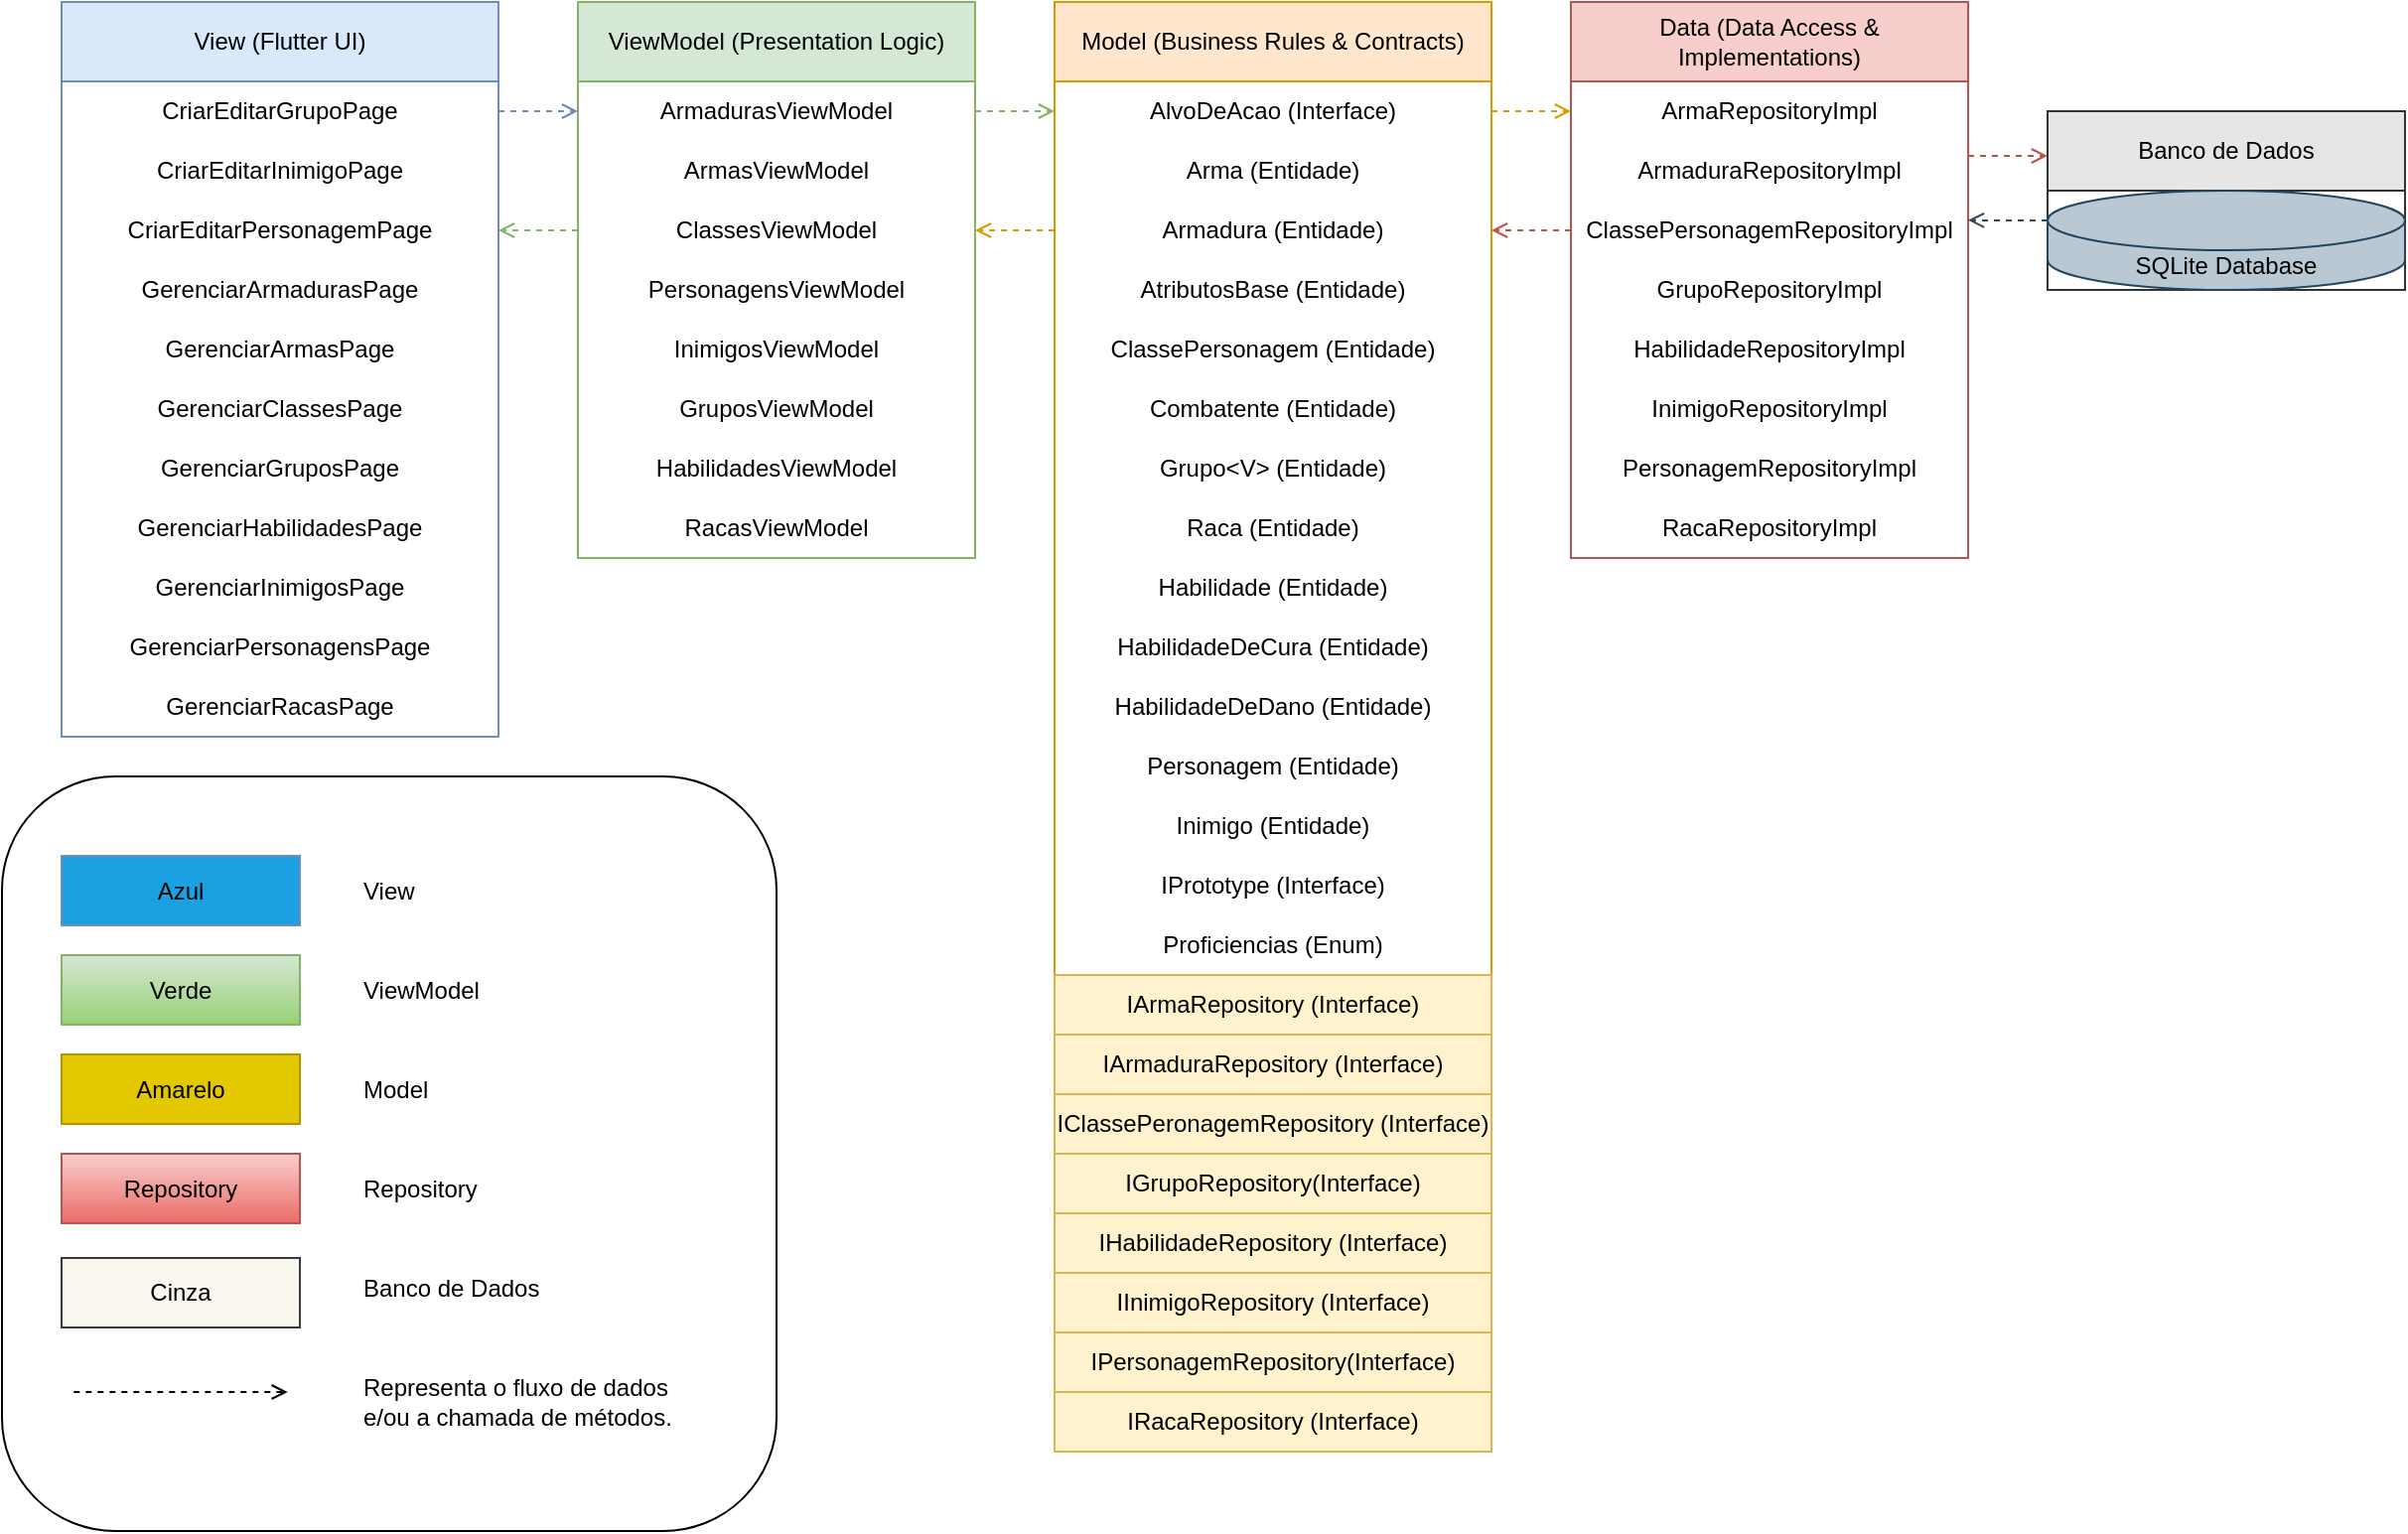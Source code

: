 <mxfile version="27.2.0">
  <diagram name="Página-1" id="TL2L0ZVeVATaMAPj5uSl">
    <mxGraphModel grid="1" page="1" gridSize="10" guides="1" tooltips="1" connect="1" arrows="1" fold="1" pageScale="1" pageWidth="827" pageHeight="1169" math="0" shadow="0">
      <root>
        <mxCell id="0" />
        <mxCell id="1" parent="0" />
        <mxCell id="Pw8NJMdovxOIxEW2wpDv-68" value="View (Flutter UI)" style="swimlane;fontStyle=0;childLayout=stackLayout;horizontal=1;startSize=40;horizontalStack=0;resizeParent=1;resizeParentMax=0;resizeLast=0;collapsible=1;marginBottom=0;whiteSpace=wrap;html=1;rounded=0;shadow=0;fillColor=#dae8fc;strokeColor=light-dark(#6c8ebf, #282828);swimlaneFillColor=default;" vertex="1" parent="1">
          <mxGeometry x="160" y="120" width="220" height="370" as="geometry" />
        </mxCell>
        <mxCell id="Pw8NJMdovxOIxEW2wpDv-69" value="CriarEditarGrupoPage" style="text;strokeColor=none;fillColor=none;align=center;verticalAlign=middle;spacingLeft=4;spacingRight=4;overflow=hidden;points=[[0,0.5],[1,0.5]];portConstraint=eastwest;rotatable=0;whiteSpace=wrap;html=1;" vertex="1" parent="Pw8NJMdovxOIxEW2wpDv-68">
          <mxGeometry y="40" width="220" height="30" as="geometry" />
        </mxCell>
        <mxCell id="Pw8NJMdovxOIxEW2wpDv-130" value="CriarEditarInimigoPage" style="text;strokeColor=none;fillColor=none;align=center;verticalAlign=middle;spacingLeft=4;spacingRight=4;overflow=hidden;points=[[0,0.5],[1,0.5]];portConstraint=eastwest;rotatable=0;whiteSpace=wrap;html=1;" vertex="1" parent="Pw8NJMdovxOIxEW2wpDv-68">
          <mxGeometry y="70" width="220" height="30" as="geometry" />
        </mxCell>
        <mxCell id="Pw8NJMdovxOIxEW2wpDv-132" value="CriarEditarPersonagemPage" style="text;strokeColor=none;fillColor=none;align=center;verticalAlign=middle;spacingLeft=4;spacingRight=4;overflow=hidden;points=[[0,0.5],[1,0.5]];portConstraint=eastwest;rotatable=0;whiteSpace=wrap;html=1;" vertex="1" parent="Pw8NJMdovxOIxEW2wpDv-68">
          <mxGeometry y="100" width="220" height="30" as="geometry" />
        </mxCell>
        <mxCell id="Pw8NJMdovxOIxEW2wpDv-131" value="GerenciarArmadurasPage" style="text;strokeColor=none;fillColor=none;align=center;verticalAlign=middle;spacingLeft=4;spacingRight=4;overflow=hidden;points=[[0,0.5],[1,0.5]];portConstraint=eastwest;rotatable=0;whiteSpace=wrap;html=1;" vertex="1" parent="Pw8NJMdovxOIxEW2wpDv-68">
          <mxGeometry y="130" width="220" height="30" as="geometry" />
        </mxCell>
        <mxCell id="Pw8NJMdovxOIxEW2wpDv-133" value="GerenciarArmasPage" style="text;strokeColor=none;fillColor=none;align=center;verticalAlign=middle;spacingLeft=4;spacingRight=4;overflow=hidden;points=[[0,0.5],[1,0.5]];portConstraint=eastwest;rotatable=0;whiteSpace=wrap;html=1;" vertex="1" parent="Pw8NJMdovxOIxEW2wpDv-68">
          <mxGeometry y="160" width="220" height="30" as="geometry" />
        </mxCell>
        <mxCell id="Pw8NJMdovxOIxEW2wpDv-134" value="GerenciarClassesPage" style="text;strokeColor=none;fillColor=none;align=center;verticalAlign=middle;spacingLeft=4;spacingRight=4;overflow=hidden;points=[[0,0.5],[1,0.5]];portConstraint=eastwest;rotatable=0;whiteSpace=wrap;html=1;" vertex="1" parent="Pw8NJMdovxOIxEW2wpDv-68">
          <mxGeometry y="190" width="220" height="30" as="geometry" />
        </mxCell>
        <mxCell id="Pw8NJMdovxOIxEW2wpDv-135" value="GerenciarGruposPage" style="text;strokeColor=none;fillColor=none;align=center;verticalAlign=middle;spacingLeft=4;spacingRight=4;overflow=hidden;points=[[0,0.5],[1,0.5]];portConstraint=eastwest;rotatable=0;whiteSpace=wrap;html=1;" vertex="1" parent="Pw8NJMdovxOIxEW2wpDv-68">
          <mxGeometry y="220" width="220" height="30" as="geometry" />
        </mxCell>
        <mxCell id="Pw8NJMdovxOIxEW2wpDv-70" value="GerenciarHabilidadesPage" style="text;strokeColor=none;fillColor=none;align=center;verticalAlign=middle;spacingLeft=4;spacingRight=4;overflow=hidden;points=[[0,0.5],[1,0.5]];portConstraint=eastwest;rotatable=0;whiteSpace=wrap;html=1;" vertex="1" parent="Pw8NJMdovxOIxEW2wpDv-68">
          <mxGeometry y="250" width="220" height="30" as="geometry" />
        </mxCell>
        <mxCell id="Pw8NJMdovxOIxEW2wpDv-71" value="GerenciarInimigosPage" style="text;strokeColor=none;fillColor=none;align=center;verticalAlign=middle;spacingLeft=4;spacingRight=4;overflow=hidden;points=[[0,0.5],[1,0.5]];portConstraint=eastwest;rotatable=0;whiteSpace=wrap;html=1;" vertex="1" parent="Pw8NJMdovxOIxEW2wpDv-68">
          <mxGeometry y="280" width="220" height="30" as="geometry" />
        </mxCell>
        <mxCell id="Pw8NJMdovxOIxEW2wpDv-72" value="GerenciarPersonagensPage" style="text;html=1;align=center;verticalAlign=middle;whiteSpace=wrap;rounded=0;" vertex="1" parent="Pw8NJMdovxOIxEW2wpDv-68">
          <mxGeometry y="310" width="220" height="30" as="geometry" />
        </mxCell>
        <mxCell id="Pw8NJMdovxOIxEW2wpDv-136" value="GerenciarRacasPage" style="text;strokeColor=none;fillColor=none;align=center;verticalAlign=middle;spacingLeft=4;spacingRight=4;overflow=hidden;points=[[0,0.5],[1,0.5]];portConstraint=eastwest;rotatable=0;whiteSpace=wrap;html=1;" vertex="1" parent="Pw8NJMdovxOIxEW2wpDv-68">
          <mxGeometry y="340" width="220" height="30" as="geometry" />
        </mxCell>
        <mxCell id="Pw8NJMdovxOIxEW2wpDv-73" value="ViewModel (Presentation Logic)" style="swimlane;fontStyle=0;childLayout=stackLayout;horizontal=1;startSize=40;horizontalStack=0;resizeParent=1;resizeParentMax=0;resizeLast=0;collapsible=1;marginBottom=0;whiteSpace=wrap;html=1;rounded=0;shadow=0;fillColor=#d5e8d4;strokeColor=#82b366;" vertex="1" parent="1">
          <mxGeometry x="420" y="120" width="200" height="280" as="geometry" />
        </mxCell>
        <mxCell id="Pw8NJMdovxOIxEW2wpDv-74" value="ArmadurasViewModel" style="text;strokeColor=none;fillColor=none;align=center;verticalAlign=middle;spacingLeft=4;spacingRight=4;overflow=hidden;points=[[0,0.5],[1,0.5]];portConstraint=eastwest;rotatable=0;whiteSpace=wrap;html=1;" vertex="1" parent="Pw8NJMdovxOIxEW2wpDv-73">
          <mxGeometry y="40" width="200" height="30" as="geometry" />
        </mxCell>
        <mxCell id="Pw8NJMdovxOIxEW2wpDv-75" value="ArmasViewModel" style="text;strokeColor=none;fillColor=none;align=center;verticalAlign=middle;spacingLeft=4;spacingRight=4;overflow=hidden;points=[[0,0.5],[1,0.5]];portConstraint=eastwest;rotatable=0;whiteSpace=wrap;html=1;" vertex="1" parent="Pw8NJMdovxOIxEW2wpDv-73">
          <mxGeometry y="70" width="200" height="30" as="geometry" />
        </mxCell>
        <mxCell id="Pw8NJMdovxOIxEW2wpDv-76" value="ClassesViewModel" style="text;strokeColor=none;fillColor=none;align=center;verticalAlign=middle;spacingLeft=4;spacingRight=4;overflow=hidden;points=[[0,0.5],[1,0.5]];portConstraint=eastwest;rotatable=0;whiteSpace=wrap;html=1;" vertex="1" parent="Pw8NJMdovxOIxEW2wpDv-73">
          <mxGeometry y="100" width="200" height="30" as="geometry" />
        </mxCell>
        <mxCell id="Pw8NJMdovxOIxEW2wpDv-109" value="PersonagensViewModel" style="text;html=1;align=center;verticalAlign=middle;whiteSpace=wrap;rounded=0;" vertex="1" parent="Pw8NJMdovxOIxEW2wpDv-73">
          <mxGeometry y="130" width="200" height="30" as="geometry" />
        </mxCell>
        <mxCell id="Pw8NJMdovxOIxEW2wpDv-110" value="InimigosViewModel" style="text;strokeColor=none;fillColor=none;align=center;verticalAlign=middle;spacingLeft=4;spacingRight=4;overflow=hidden;points=[[0,0.5],[1,0.5]];portConstraint=eastwest;rotatable=0;whiteSpace=wrap;html=1;" vertex="1" parent="Pw8NJMdovxOIxEW2wpDv-73">
          <mxGeometry y="160" width="200" height="30" as="geometry" />
        </mxCell>
        <mxCell id="Pw8NJMdovxOIxEW2wpDv-112" value="GruposViewModel" style="text;strokeColor=none;fillColor=none;align=center;verticalAlign=middle;spacingLeft=4;spacingRight=4;overflow=hidden;points=[[0,0.5],[1,0.5]];portConstraint=eastwest;rotatable=0;whiteSpace=wrap;html=1;" vertex="1" parent="Pw8NJMdovxOIxEW2wpDv-73">
          <mxGeometry y="190" width="200" height="30" as="geometry" />
        </mxCell>
        <mxCell id="Pw8NJMdovxOIxEW2wpDv-111" value="HabilidadesViewModel" style="text;strokeColor=none;fillColor=none;align=center;verticalAlign=middle;spacingLeft=4;spacingRight=4;overflow=hidden;points=[[0,0.5],[1,0.5]];portConstraint=eastwest;rotatable=0;whiteSpace=wrap;html=1;" vertex="1" parent="Pw8NJMdovxOIxEW2wpDv-73">
          <mxGeometry y="220" width="200" height="30" as="geometry" />
        </mxCell>
        <mxCell id="Pw8NJMdovxOIxEW2wpDv-77" value="RacasViewModel" style="text;html=1;align=center;verticalAlign=middle;whiteSpace=wrap;rounded=0;" vertex="1" parent="Pw8NJMdovxOIxEW2wpDv-73">
          <mxGeometry y="250" width="200" height="30" as="geometry" />
        </mxCell>
        <mxCell id="Pw8NJMdovxOIxEW2wpDv-78" value="Model (Business Rules &amp;amp; Contracts)" style="swimlane;fontStyle=0;childLayout=stackLayout;horizontal=1;startSize=40;horizontalStack=0;resizeParent=1;resizeParentMax=0;resizeLast=0;collapsible=1;marginBottom=0;whiteSpace=wrap;html=1;rounded=0;shadow=0;fillColor=#ffe6cc;strokeColor=#d79b00;" vertex="1" parent="1">
          <mxGeometry x="660" y="120" width="220" height="730" as="geometry" />
        </mxCell>
        <mxCell id="Pw8NJMdovxOIxEW2wpDv-79" value="AlvoDeAcao (Interface)" style="text;strokeColor=none;fillColor=none;align=center;verticalAlign=middle;spacingLeft=4;spacingRight=4;overflow=hidden;points=[[0,0.5],[1,0.5]];portConstraint=eastwest;rotatable=0;whiteSpace=wrap;html=1;" vertex="1" parent="Pw8NJMdovxOIxEW2wpDv-78">
          <mxGeometry y="40" width="220" height="30" as="geometry" />
        </mxCell>
        <mxCell id="Pw8NJMdovxOIxEW2wpDv-80" value="Arma (Entidade)" style="text;strokeColor=none;fillColor=none;align=center;verticalAlign=middle;spacingLeft=4;spacingRight=4;overflow=hidden;points=[[0,0.5],[1,0.5]];portConstraint=eastwest;rotatable=0;whiteSpace=wrap;html=1;" vertex="1" parent="Pw8NJMdovxOIxEW2wpDv-78">
          <mxGeometry y="70" width="220" height="30" as="geometry" />
        </mxCell>
        <mxCell id="Pw8NJMdovxOIxEW2wpDv-81" value="Armadura (Entidade)" style="text;strokeColor=none;fillColor=none;align=center;verticalAlign=middle;spacingLeft=4;spacingRight=4;overflow=hidden;points=[[0,0.5],[1,0.5]];portConstraint=eastwest;rotatable=0;whiteSpace=wrap;html=1;" vertex="1" parent="Pw8NJMdovxOIxEW2wpDv-78">
          <mxGeometry y="100" width="220" height="30" as="geometry" />
        </mxCell>
        <mxCell id="Pw8NJMdovxOIxEW2wpDv-82" value="AtributosBase (Entidade)" style="text;html=1;align=center;verticalAlign=middle;whiteSpace=wrap;rounded=0;" vertex="1" parent="Pw8NJMdovxOIxEW2wpDv-78">
          <mxGeometry y="130" width="220" height="30" as="geometry" />
        </mxCell>
        <mxCell id="Pw8NJMdovxOIxEW2wpDv-83" value="ClassePersonagem (Entidade)" style="text;html=1;align=center;verticalAlign=middle;whiteSpace=wrap;rounded=0;" vertex="1" parent="Pw8NJMdovxOIxEW2wpDv-78">
          <mxGeometry y="160" width="220" height="30" as="geometry" />
        </mxCell>
        <mxCell id="Pw8NJMdovxOIxEW2wpDv-84" value="Combatente (Entidade)" style="text;html=1;align=center;verticalAlign=middle;whiteSpace=wrap;rounded=0;" vertex="1" parent="Pw8NJMdovxOIxEW2wpDv-78">
          <mxGeometry y="190" width="220" height="30" as="geometry" />
        </mxCell>
        <mxCell id="Pw8NJMdovxOIxEW2wpDv-85" value="Grupo&amp;lt;V&amp;gt; (Entidade)" style="text;html=1;align=center;verticalAlign=middle;whiteSpace=wrap;rounded=0;" vertex="1" parent="Pw8NJMdovxOIxEW2wpDv-78">
          <mxGeometry y="220" width="220" height="30" as="geometry" />
        </mxCell>
        <mxCell id="Pw8NJMdovxOIxEW2wpDv-86" value="Raca (Entidade)" style="text;html=1;align=center;verticalAlign=middle;whiteSpace=wrap;rounded=0;" vertex="1" parent="Pw8NJMdovxOIxEW2wpDv-78">
          <mxGeometry y="250" width="220" height="30" as="geometry" />
        </mxCell>
        <mxCell id="Pw8NJMdovxOIxEW2wpDv-113" value="Habilidade (Entidade)" style="text;html=1;align=center;verticalAlign=middle;whiteSpace=wrap;rounded=0;" vertex="1" parent="Pw8NJMdovxOIxEW2wpDv-78">
          <mxGeometry y="280" width="220" height="30" as="geometry" />
        </mxCell>
        <mxCell id="Pw8NJMdovxOIxEW2wpDv-117" value="HabilidadeDeCura (Entidade)" style="text;html=1;align=center;verticalAlign=middle;whiteSpace=wrap;rounded=0;" vertex="1" parent="Pw8NJMdovxOIxEW2wpDv-78">
          <mxGeometry y="310" width="220" height="30" as="geometry" />
        </mxCell>
        <mxCell id="Pw8NJMdovxOIxEW2wpDv-116" value="HabilidadeDeDano (Entidade)" style="text;html=1;align=center;verticalAlign=middle;whiteSpace=wrap;rounded=0;" vertex="1" parent="Pw8NJMdovxOIxEW2wpDv-78">
          <mxGeometry y="340" width="220" height="30" as="geometry" />
        </mxCell>
        <mxCell id="Pw8NJMdovxOIxEW2wpDv-115" value="Personagem (Entidade)" style="text;html=1;align=center;verticalAlign=middle;whiteSpace=wrap;rounded=0;" vertex="1" parent="Pw8NJMdovxOIxEW2wpDv-78">
          <mxGeometry y="370" width="220" height="30" as="geometry" />
        </mxCell>
        <mxCell id="Pw8NJMdovxOIxEW2wpDv-87" value="Inimigo (Entidade)" style="text;html=1;align=center;verticalAlign=middle;whiteSpace=wrap;rounded=0;" vertex="1" parent="Pw8NJMdovxOIxEW2wpDv-78">
          <mxGeometry y="400" width="220" height="30" as="geometry" />
        </mxCell>
        <mxCell id="Pw8NJMdovxOIxEW2wpDv-118" value="IPrototype (Interface)" style="text;html=1;align=center;verticalAlign=middle;whiteSpace=wrap;rounded=0;" vertex="1" parent="Pw8NJMdovxOIxEW2wpDv-78">
          <mxGeometry y="430" width="220" height="30" as="geometry" />
        </mxCell>
        <mxCell id="Pw8NJMdovxOIxEW2wpDv-126" value="Proficiencias (Enum)" style="text;html=1;align=center;verticalAlign=middle;whiteSpace=wrap;rounded=0;" vertex="1" parent="Pw8NJMdovxOIxEW2wpDv-78">
          <mxGeometry y="460" width="220" height="30" as="geometry" />
        </mxCell>
        <mxCell id="Pw8NJMdovxOIxEW2wpDv-88" value="IArmaRepository (Interface)" style="text;html=1;align=center;verticalAlign=middle;whiteSpace=wrap;rounded=0;fillColor=#fff2cc;strokeColor=#d6b656;" vertex="1" parent="Pw8NJMdovxOIxEW2wpDv-78">
          <mxGeometry y="490" width="220" height="30" as="geometry" />
        </mxCell>
        <mxCell id="Pw8NJMdovxOIxEW2wpDv-120" value="IArmaduraRepository&amp;nbsp;(Interface)" style="text;html=1;align=center;verticalAlign=middle;whiteSpace=wrap;rounded=0;fillColor=#fff2cc;strokeColor=#d6b656;" vertex="1" parent="Pw8NJMdovxOIxEW2wpDv-78">
          <mxGeometry y="520" width="220" height="30" as="geometry" />
        </mxCell>
        <mxCell id="Pw8NJMdovxOIxEW2wpDv-122" value="IClassePeronagemRepository&amp;nbsp;(Interface)" style="text;html=1;align=center;verticalAlign=middle;whiteSpace=wrap;rounded=0;fillColor=#fff2cc;strokeColor=#d6b656;" vertex="1" parent="Pw8NJMdovxOIxEW2wpDv-78">
          <mxGeometry y="550" width="220" height="30" as="geometry" />
        </mxCell>
        <mxCell id="Pw8NJMdovxOIxEW2wpDv-123" value="IGrupoRepository(Interface)" style="text;html=1;align=center;verticalAlign=middle;whiteSpace=wrap;rounded=0;fillColor=#fff2cc;strokeColor=#d6b656;" vertex="1" parent="Pw8NJMdovxOIxEW2wpDv-78">
          <mxGeometry y="580" width="220" height="30" as="geometry" />
        </mxCell>
        <mxCell id="Pw8NJMdovxOIxEW2wpDv-121" value="IHabilidadeRepository&amp;nbsp;(Interface)" style="text;html=1;align=center;verticalAlign=middle;whiteSpace=wrap;rounded=0;fillColor=#fff2cc;strokeColor=#d6b656;" vertex="1" parent="Pw8NJMdovxOIxEW2wpDv-78">
          <mxGeometry y="610" width="220" height="30" as="geometry" />
        </mxCell>
        <mxCell id="Pw8NJMdovxOIxEW2wpDv-125" value="IInimigoRepository&amp;nbsp;(Interface)" style="text;html=1;align=center;verticalAlign=middle;whiteSpace=wrap;rounded=0;fillColor=#fff2cc;strokeColor=#d6b656;" vertex="1" parent="Pw8NJMdovxOIxEW2wpDv-78">
          <mxGeometry y="640" width="220" height="30" as="geometry" />
        </mxCell>
        <mxCell id="Pw8NJMdovxOIxEW2wpDv-124" value="IPersonagemRepository(Interface)" style="text;html=1;align=center;verticalAlign=middle;whiteSpace=wrap;rounded=0;fillColor=#fff2cc;strokeColor=#d6b656;" vertex="1" parent="Pw8NJMdovxOIxEW2wpDv-78">
          <mxGeometry y="670" width="220" height="30" as="geometry" />
        </mxCell>
        <mxCell id="Pw8NJMdovxOIxEW2wpDv-119" value="IRacaRepository&amp;nbsp;(Interface)" style="text;html=1;align=center;verticalAlign=middle;whiteSpace=wrap;rounded=0;fillColor=#fff2cc;strokeColor=#d6b656;" vertex="1" parent="Pw8NJMdovxOIxEW2wpDv-78">
          <mxGeometry y="700" width="220" height="30" as="geometry" />
        </mxCell>
        <mxCell id="Pw8NJMdovxOIxEW2wpDv-89" value="Data (Data Access &amp;amp; Implementations)" style="swimlane;fontStyle=0;childLayout=stackLayout;horizontal=1;startSize=40;horizontalStack=0;resizeParent=1;resizeParentMax=0;resizeLast=0;collapsible=1;marginBottom=0;whiteSpace=wrap;html=1;rounded=0;shadow=0;fillColor=#f8cecc;strokeColor=#b85450;" vertex="1" parent="1">
          <mxGeometry x="920" y="120" width="200" height="280" as="geometry" />
        </mxCell>
        <mxCell id="Pw8NJMdovxOIxEW2wpDv-90" value="ArmaRepositoryImpl" style="text;html=1;align=center;verticalAlign=middle;whiteSpace=wrap;rounded=0;" vertex="1" parent="Pw8NJMdovxOIxEW2wpDv-89">
          <mxGeometry y="40" width="200" height="30" as="geometry" />
        </mxCell>
        <mxCell id="Pw8NJMdovxOIxEW2wpDv-91" value="ArmaduraRepositoryImpl" style="text;html=1;align=center;verticalAlign=middle;whiteSpace=wrap;rounded=0;" vertex="1" parent="Pw8NJMdovxOIxEW2wpDv-89">
          <mxGeometry y="70" width="200" height="30" as="geometry" />
        </mxCell>
        <mxCell id="Pw8NJMdovxOIxEW2wpDv-92" value="ClassePersonagemRepositoryImpl" style="text;html=1;align=center;verticalAlign=middle;whiteSpace=wrap;rounded=0;" vertex="1" parent="Pw8NJMdovxOIxEW2wpDv-89">
          <mxGeometry y="100" width="200" height="30" as="geometry" />
        </mxCell>
        <mxCell id="Pw8NJMdovxOIxEW2wpDv-93" value="GrupoRepositoryImpl" style="text;html=1;align=center;verticalAlign=middle;whiteSpace=wrap;rounded=0;" vertex="1" parent="Pw8NJMdovxOIxEW2wpDv-89">
          <mxGeometry y="130" width="200" height="30" as="geometry" />
        </mxCell>
        <mxCell id="Pw8NJMdovxOIxEW2wpDv-127" value="HabilidadeRepositoryImpl" style="text;html=1;align=center;verticalAlign=middle;whiteSpace=wrap;rounded=0;" vertex="1" parent="Pw8NJMdovxOIxEW2wpDv-89">
          <mxGeometry y="160" width="200" height="30" as="geometry" />
        </mxCell>
        <mxCell id="Pw8NJMdovxOIxEW2wpDv-128" value="InimigoRepositoryImpl" style="text;html=1;align=center;verticalAlign=middle;whiteSpace=wrap;rounded=0;" vertex="1" parent="Pw8NJMdovxOIxEW2wpDv-89">
          <mxGeometry y="190" width="200" height="30" as="geometry" />
        </mxCell>
        <mxCell id="Pw8NJMdovxOIxEW2wpDv-129" value="PersonagemRepositoryImpl" style="text;html=1;align=center;verticalAlign=middle;whiteSpace=wrap;rounded=0;" vertex="1" parent="Pw8NJMdovxOIxEW2wpDv-89">
          <mxGeometry y="220" width="200" height="30" as="geometry" />
        </mxCell>
        <mxCell id="Pw8NJMdovxOIxEW2wpDv-94" value="RacaRepositoryImpl" style="text;html=1;align=center;verticalAlign=middle;whiteSpace=wrap;rounded=0;" vertex="1" parent="Pw8NJMdovxOIxEW2wpDv-89">
          <mxGeometry y="250" width="200" height="30" as="geometry" />
        </mxCell>
        <mxCell id="Pw8NJMdovxOIxEW2wpDv-95" value="Banco de Dados" style="swimlane;fontStyle=0;childLayout=stackLayout;horizontal=1;startSize=40;horizontalStack=0;resizeParent=1;resizeParentMax=0;resizeLast=0;collapsible=1;marginBottom=0;whiteSpace=wrap;html=1;rounded=0;shadow=0;fillColor=#e6e6e6;strokeColor=#333333;" vertex="1" parent="1">
          <mxGeometry x="1160" y="175" width="180" height="90" as="geometry" />
        </mxCell>
        <mxCell id="Pw8NJMdovxOIxEW2wpDv-96" value="SQLite Database" style="shape=cylinder3;whiteSpace=wrap;html=1;boundedLbl=1;backgroundOutline=1;size=15;fillColor=#bac8d3;strokeColor=#23445d;" vertex="1" parent="Pw8NJMdovxOIxEW2wpDv-95">
          <mxGeometry y="40" width="180" height="50" as="geometry" />
        </mxCell>
        <mxCell id="Pw8NJMdovxOIxEW2wpDv-97" style="endArrow=open;html=1;rounded=0;dashed=1;strokeColor=#6c8ebf;" edge="1" parent="1" source="Pw8NJMdovxOIxEW2wpDv-69" target="Pw8NJMdovxOIxEW2wpDv-74">
          <mxGeometry relative="1" as="geometry" />
        </mxCell>
        <mxCell id="Pw8NJMdovxOIxEW2wpDv-98" style="endArrow=open;html=1;rounded=0;dashed=1;strokeColor=#82b366;" edge="1" parent="1" source="Pw8NJMdovxOIxEW2wpDv-74" target="Pw8NJMdovxOIxEW2wpDv-79">
          <mxGeometry relative="1" as="geometry" />
        </mxCell>
        <mxCell id="Pw8NJMdovxOIxEW2wpDv-99" style="endArrow=open;html=1;rounded=0;dashed=1;strokeColor=#d79b00;" edge="1" parent="1" source="Pw8NJMdovxOIxEW2wpDv-79" target="Pw8NJMdovxOIxEW2wpDv-90">
          <mxGeometry relative="1" as="geometry" />
        </mxCell>
        <mxCell id="Pw8NJMdovxOIxEW2wpDv-100" style="endArrow=open;html=1;rounded=0;dashed=1;strokeColor=#b85450;entryX=0;entryY=0.25;entryDx=0;entryDy=0;exitX=1;exitY=0.25;exitDx=0;exitDy=0;" edge="1" parent="1" source="Pw8NJMdovxOIxEW2wpDv-91" target="Pw8NJMdovxOIxEW2wpDv-95">
          <mxGeometry relative="1" as="geometry">
            <mxPoint x="1160" y="235" as="targetPoint" />
          </mxGeometry>
        </mxCell>
        <mxCell id="Pw8NJMdovxOIxEW2wpDv-101" style="endArrow=open;html=1;rounded=0;dashed=1;strokeColor=#000000;" edge="1" parent="1" source="Pw8NJMdovxOIxEW2wpDv-86" target="Pw8NJMdovxOIxEW2wpDv-85">
          <mxGeometry relative="1" as="geometry" />
        </mxCell>
        <mxCell id="Pw8NJMdovxOIxEW2wpDv-103" style="endArrow=open;html=1;rounded=0;dashed=1;strokeColor=#d79b00;entryX=1;entryY=0.5;entryDx=0;entryDy=0;exitX=0;exitY=0.5;exitDx=0;exitDy=0;" edge="1" parent="1" source="Pw8NJMdovxOIxEW2wpDv-81" target="Pw8NJMdovxOIxEW2wpDv-76">
          <mxGeometry relative="1" as="geometry">
            <mxPoint x="880" y="120" as="sourcePoint" />
            <mxPoint x="920" y="120" as="targetPoint" />
          </mxGeometry>
        </mxCell>
        <mxCell id="Pw8NJMdovxOIxEW2wpDv-104" style="endArrow=open;html=1;rounded=0;dashed=1;strokeColor=#82b366;entryX=1;entryY=0.5;entryDx=0;entryDy=0;exitX=0;exitY=0.5;exitDx=0;exitDy=0;" edge="1" parent="1" source="Pw8NJMdovxOIxEW2wpDv-76" target="Pw8NJMdovxOIxEW2wpDv-132">
          <mxGeometry relative="1" as="geometry">
            <mxPoint x="630" y="110" as="sourcePoint" />
            <mxPoint x="670" y="110" as="targetPoint" />
          </mxGeometry>
        </mxCell>
        <mxCell id="Pw8NJMdovxOIxEW2wpDv-105" style="endArrow=open;html=1;rounded=0;dashed=1;strokeColor=#b85450;entryX=1;entryY=0.5;entryDx=0;entryDy=0;exitX=0;exitY=0.5;exitDx=0;exitDy=0;" edge="1" parent="1" source="Pw8NJMdovxOIxEW2wpDv-92" target="Pw8NJMdovxOIxEW2wpDv-81">
          <mxGeometry relative="1" as="geometry">
            <mxPoint x="1130" y="300" as="sourcePoint" />
            <mxPoint x="1170" y="300" as="targetPoint" />
          </mxGeometry>
        </mxCell>
        <mxCell id="Pw8NJMdovxOIxEW2wpDv-106" style="endArrow=open;html=1;rounded=0;dashed=1;strokeColor=light-dark(#39454E,#39454E);entryX=1;entryY=0.331;entryDx=0;entryDy=0;exitX=0;exitY=0;exitDx=0;exitDy=15;exitPerimeter=0;entryPerimeter=0;" edge="1" parent="1" source="Pw8NJMdovxOIxEW2wpDv-96" target="Pw8NJMdovxOIxEW2wpDv-92">
          <mxGeometry relative="1" as="geometry">
            <mxPoint x="1140" y="150" as="sourcePoint" />
            <mxPoint x="1180" y="150" as="targetPoint" />
          </mxGeometry>
        </mxCell>
        <mxCell id="Pw8NJMdovxOIxEW2wpDv-145" value="" style="rounded=1;whiteSpace=wrap;html=1;" vertex="1" parent="1">
          <mxGeometry x="130" y="510" width="390" height="380" as="geometry" />
        </mxCell>
        <mxCell id="Pw8NJMdovxOIxEW2wpDv-146" value="&lt;font style=&quot;color: light-dark(rgb(0, 0, 0), rgb(255, 255, 255));&quot;&gt;Azul&lt;/font&gt;" style="rounded=0;whiteSpace=wrap;html=1;fillColor=light-dark(#1ba1e2, #1d293b);fontColor=#ffffff;strokeColor=light-dark(#6c8ebf, #282828);" vertex="1" parent="1">
          <mxGeometry x="160" y="550" width="120" height="35" as="geometry" />
        </mxCell>
        <mxCell id="Pw8NJMdovxOIxEW2wpDv-147" value="View" style="text;html=1;align=left;verticalAlign=middle;whiteSpace=wrap;rounded=0;" vertex="1" parent="1">
          <mxGeometry x="310" y="552.5" width="320" height="30" as="geometry" />
        </mxCell>
        <mxCell id="Pw8NJMdovxOIxEW2wpDv-148" value="ViewModel" style="text;html=1;align=left;verticalAlign=middle;whiteSpace=wrap;rounded=0;" vertex="1" parent="1">
          <mxGeometry x="310" y="602.5" width="320" height="30" as="geometry" />
        </mxCell>
        <mxCell id="Pw8NJMdovxOIxEW2wpDv-149" value="Model" style="text;html=1;align=left;verticalAlign=middle;whiteSpace=wrap;rounded=0;" vertex="1" parent="1">
          <mxGeometry x="310" y="652.5" width="320" height="30" as="geometry" />
        </mxCell>
        <mxCell id="Pw8NJMdovxOIxEW2wpDv-150" value="Repository" style="text;html=1;align=left;verticalAlign=middle;whiteSpace=wrap;rounded=0;" vertex="1" parent="1">
          <mxGeometry x="310" y="702.5" width="320" height="30" as="geometry" />
        </mxCell>
        <mxCell id="Pw8NJMdovxOIxEW2wpDv-151" value="Banco de Dados" style="text;html=1;align=left;verticalAlign=middle;whiteSpace=wrap;rounded=0;" vertex="1" parent="1">
          <mxGeometry x="310" y="752.5" width="320" height="30" as="geometry" />
        </mxCell>
        <mxCell id="Pw8NJMdovxOIxEW2wpDv-152" value="" style="endArrow=open;html=1;rounded=0;dashed=1;strokeColor=#000000;" edge="1" parent="1">
          <mxGeometry width="50" height="50" relative="1" as="geometry">
            <mxPoint x="166.15" y="820" as="sourcePoint" />
            <mxPoint x="273.842" y="820" as="targetPoint" />
          </mxGeometry>
        </mxCell>
        <mxCell id="Pw8NJMdovxOIxEW2wpDv-153" value="Representa o fluxo de dados e/ou a chamada de métodos." style="text;html=1;align=left;verticalAlign=middle;whiteSpace=wrap;rounded=0;" vertex="1" parent="1">
          <mxGeometry x="310" y="810" width="180" height="30" as="geometry" />
        </mxCell>
        <mxCell id="Pw8NJMdovxOIxEW2wpDv-154" value="&lt;font style=&quot;color: light-dark(rgb(0, 0, 0), rgb(255, 255, 255));&quot;&gt;Verde&lt;/font&gt;" style="rounded=0;whiteSpace=wrap;html=1;fillColor=#d5e8d4;strokeColor=#82b366;gradientColor=#97d077;" vertex="1" parent="1">
          <mxGeometry x="160" y="600" width="120" height="35" as="geometry" />
        </mxCell>
        <mxCell id="Pw8NJMdovxOIxEW2wpDv-155" value="&lt;font style=&quot;color: light-dark(rgb(0, 0, 0), rgb(255, 255, 255));&quot;&gt;Amarelo&lt;/font&gt;" style="rounded=0;whiteSpace=wrap;html=1;fillColor=#e3c800;fontColor=#000000;strokeColor=#B09500;" vertex="1" parent="1">
          <mxGeometry x="160" y="650" width="120" height="35" as="geometry" />
        </mxCell>
        <mxCell id="Pw8NJMdovxOIxEW2wpDv-156" value="&lt;font style=&quot;color: light-dark(rgb(0, 0, 0), rgb(255, 255, 255));&quot;&gt;Repository&lt;/font&gt;" style="rounded=0;whiteSpace=wrap;html=1;fillColor=#f8cecc;strokeColor=#b85450;gradientColor=#ea6b66;" vertex="1" parent="1">
          <mxGeometry x="160" y="700" width="120" height="35" as="geometry" />
        </mxCell>
        <mxCell id="Pw8NJMdovxOIxEW2wpDv-157" value="&lt;font style=&quot;color: light-dark(rgb(0, 0, 0), rgb(253, 253, 253));&quot;&gt;Cinza&lt;/font&gt;" style="rounded=0;whiteSpace=wrap;html=1;fillColor=#f9f7ed;strokeColor=#36393d;" vertex="1" parent="1">
          <mxGeometry x="160" y="752.5" width="120" height="35" as="geometry" />
        </mxCell>
      </root>
    </mxGraphModel>
  </diagram>
</mxfile>
